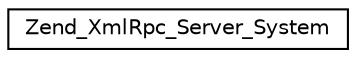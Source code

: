 digraph G
{
  edge [fontname="Helvetica",fontsize="10",labelfontname="Helvetica",labelfontsize="10"];
  node [fontname="Helvetica",fontsize="10",shape=record];
  rankdir="LR";
  Node1 [label="Zend_XmlRpc_Server_System",height=0.2,width=0.4,color="black", fillcolor="white", style="filled",URL="$class_zend___xml_rpc___server___system.html"];
}
